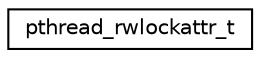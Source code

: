 digraph "Graphical Class Hierarchy"
{
 // LATEX_PDF_SIZE
  edge [fontname="Helvetica",fontsize="10",labelfontname="Helvetica",labelfontsize="10"];
  node [fontname="Helvetica",fontsize="10",shape=record];
  rankdir="LR";
  Node0 [label="pthread_rwlockattr_t",height=0.2,width=0.4,color="black", fillcolor="white", style="filled",URL="$structpthread__rwlockattr__t.html",tooltip="Attributes for a new reader/writer lock."];
}
